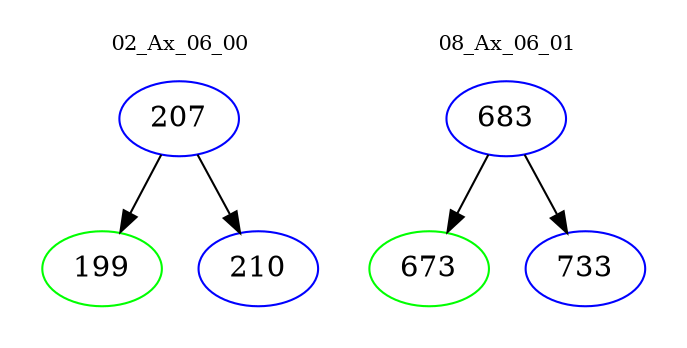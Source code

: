 digraph{
subgraph cluster_0 {
color = white
label = "02_Ax_06_00";
fontsize=10;
T0_207 [label="207", color="blue"]
T0_207 -> T0_199 [color="black"]
T0_199 [label="199", color="green"]
T0_207 -> T0_210 [color="black"]
T0_210 [label="210", color="blue"]
}
subgraph cluster_1 {
color = white
label = "08_Ax_06_01";
fontsize=10;
T1_683 [label="683", color="blue"]
T1_683 -> T1_673 [color="black"]
T1_673 [label="673", color="green"]
T1_683 -> T1_733 [color="black"]
T1_733 [label="733", color="blue"]
}
}
